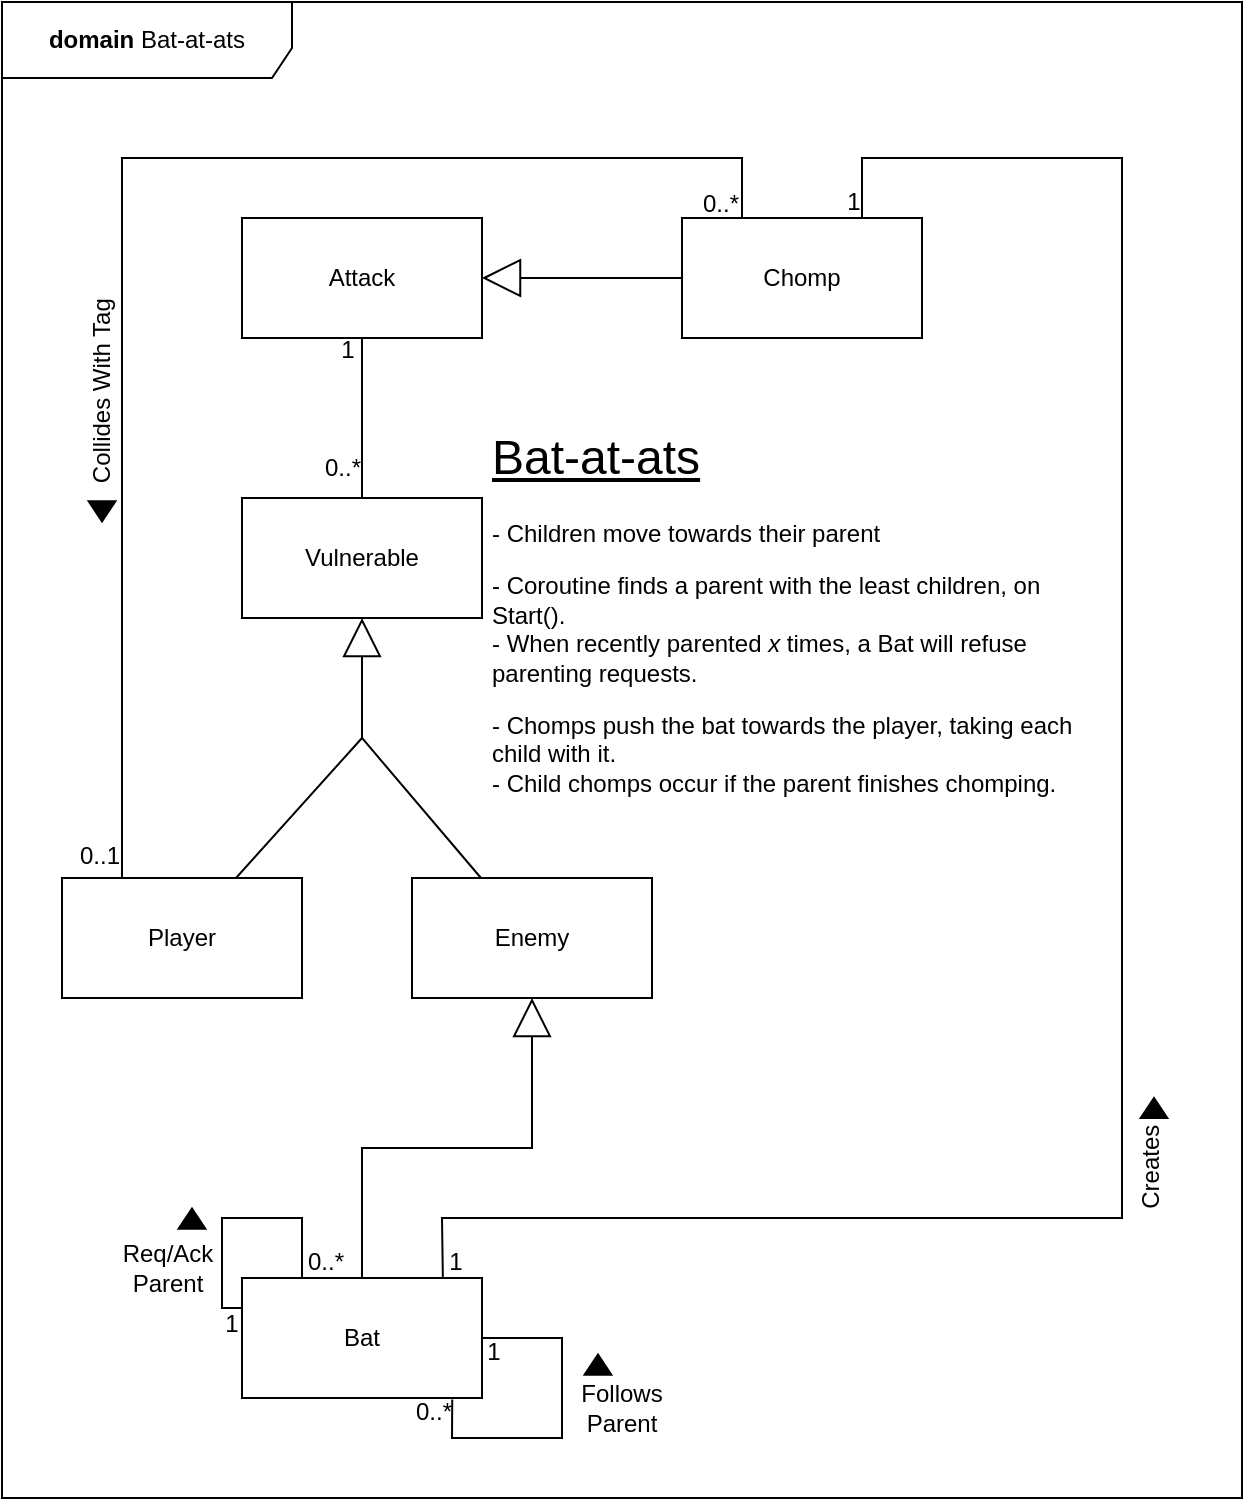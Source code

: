 <mxfile version="20.8.20" type="device"><diagram name="Page-1" id="65YqekguX6aPN9JIOQqe"><mxGraphModel dx="1247" dy="631" grid="1" gridSize="10" guides="1" tooltips="1" connect="1" arrows="1" fold="1" page="1" pageScale="1" pageWidth="850" pageHeight="1100" math="0" shadow="0"><root><mxCell id="0"/><mxCell id="1" parent="0"/><mxCell id="kqyo_q0uM5FEkMVGHPZx-7" style="edgeStyle=none;rounded=0;orthogonalLoop=1;jettySize=auto;html=1;endArrow=none;endFill=0;targetPerimeterSpacing=0;sourcePerimeterSpacing=0;" parent="1" source="kqyo_q0uM5FEkMVGHPZx-3" edge="1"><mxGeometry relative="1" as="geometry"><mxPoint x="340" y="400" as="targetPoint"/><Array as="points"><mxPoint x="340" y="440"/></Array></mxGeometry></mxCell><mxCell id="kqyo_q0uM5FEkMVGHPZx-2" value="Vulnerable" style="rounded=0;whiteSpace=wrap;html=1;" parent="1" vertex="1"><mxGeometry x="280" y="320" width="120" height="60" as="geometry"/></mxCell><mxCell id="kqyo_q0uM5FEkMVGHPZx-18" style="edgeStyle=none;rounded=0;orthogonalLoop=1;jettySize=auto;html=1;exitX=0.25;exitY=0;exitDx=0;exitDy=0;entryX=0.25;entryY=0;entryDx=0;entryDy=0;strokeColor=#000000;endArrow=none;endFill=0;endSize=17;sourcePerimeterSpacing=0;targetPerimeterSpacing=0;" parent="1" source="kqyo_q0uM5FEkMVGHPZx-3" target="tkKJFwz1BG4VXHohfPDl-5" edge="1"><mxGeometry relative="1" as="geometry"><Array as="points"><mxPoint x="220" y="150"/><mxPoint x="530" y="150"/></Array></mxGeometry></mxCell><mxCell id="kqyo_q0uM5FEkMVGHPZx-3" value="Player" style="rounded=0;whiteSpace=wrap;html=1;" parent="1" vertex="1"><mxGeometry x="190" y="510" width="120" height="60" as="geometry"/></mxCell><mxCell id="kqyo_q0uM5FEkMVGHPZx-19" style="edgeStyle=none;rounded=0;orthogonalLoop=1;jettySize=auto;html=1;exitX=0.837;exitY=0.012;exitDx=0;exitDy=0;entryX=0.75;entryY=0;entryDx=0;entryDy=0;strokeColor=#000000;endArrow=none;endFill=0;endSize=17;sourcePerimeterSpacing=0;targetPerimeterSpacing=0;exitPerimeter=0;" parent="1" source="tkKJFwz1BG4VXHohfPDl-1" target="tkKJFwz1BG4VXHohfPDl-5" edge="1"><mxGeometry relative="1" as="geometry"><Array as="points"><mxPoint x="380" y="680"/><mxPoint x="720" y="680"/><mxPoint x="720" y="150"/><mxPoint x="590" y="150"/></Array></mxGeometry></mxCell><mxCell id="kqyo_q0uM5FEkMVGHPZx-4" value="Enemy" style="rounded=0;whiteSpace=wrap;html=1;" parent="1" vertex="1"><mxGeometry x="365" y="510" width="120" height="60" as="geometry"/></mxCell><mxCell id="kqyo_q0uM5FEkMVGHPZx-17" style="edgeStyle=none;rounded=0;orthogonalLoop=1;jettySize=auto;html=1;entryX=0.5;entryY=0;entryDx=0;entryDy=0;strokeColor=#000000;endArrow=none;endFill=0;endSize=17;sourcePerimeterSpacing=0;targetPerimeterSpacing=0;" parent="1" source="kqyo_q0uM5FEkMVGHPZx-11" target="kqyo_q0uM5FEkMVGHPZx-2" edge="1"><mxGeometry relative="1" as="geometry"/></mxCell><mxCell id="kqyo_q0uM5FEkMVGHPZx-11" value="Attack" style="rounded=0;whiteSpace=wrap;html=1;" parent="1" vertex="1"><mxGeometry x="280" y="180" width="120" height="60" as="geometry"/></mxCell><mxCell id="kqyo_q0uM5FEkMVGHPZx-24" value="" style="group" parent="1" vertex="1" connectable="0"><mxGeometry x="720" y="620.005" width="30" height="64.335" as="geometry"/></mxCell><mxCell id="kqyo_q0uM5FEkMVGHPZx-25" value="" style="triangle;whiteSpace=wrap;html=1;fillColor=#000000;rotation=-90;" parent="kqyo_q0uM5FEkMVGHPZx-24" vertex="1"><mxGeometry x="11" y="-1.665" width="10" height="13.33" as="geometry"/></mxCell><mxCell id="kqyo_q0uM5FEkMVGHPZx-26" value="Creates" style="text;html=1;strokeColor=none;fillColor=none;align=center;verticalAlign=middle;whiteSpace=wrap;rounded=0;rotation=-90;" parent="kqyo_q0uM5FEkMVGHPZx-24" vertex="1"><mxGeometry x="-15" y="19.335" width="60" height="30" as="geometry"/></mxCell><mxCell id="kqyo_q0uM5FEkMVGHPZx-27" value="1" style="text;html=1;strokeColor=none;fillColor=none;align=center;verticalAlign=middle;whiteSpace=wrap;rounded=0;" parent="1" vertex="1"><mxGeometry x="303" y="231" width="60" height="30" as="geometry"/></mxCell><mxCell id="kqyo_q0uM5FEkMVGHPZx-28" value="0..*" style="text;html=1;align=center;verticalAlign=middle;resizable=0;points=[];autosize=1;strokeColor=none;fillColor=none;" parent="1" vertex="1"><mxGeometry x="529" y="170" width="40" height="30" as="geometry"/></mxCell><mxCell id="kqyo_q0uM5FEkMVGHPZx-30" value="0..*" style="text;html=1;align=center;verticalAlign=middle;resizable=0;points=[];autosize=1;strokeColor=none;fillColor=none;" parent="1" vertex="1"><mxGeometry x="310" y="290" width="40" height="30" as="geometry"/></mxCell><mxCell id="kqyo_q0uM5FEkMVGHPZx-31" value="0..*" style="text;html=1;align=center;verticalAlign=middle;resizable=0;points=[];autosize=1;strokeColor=none;fillColor=none;" parent="1" vertex="1"><mxGeometry x="499" y="158" width="40" height="30" as="geometry"/></mxCell><mxCell id="kqyo_q0uM5FEkMVGHPZx-32" value="0..1" style="text;html=1;strokeColor=none;fillColor=none;align=center;verticalAlign=middle;whiteSpace=wrap;rounded=0;" parent="1" vertex="1"><mxGeometry x="179" y="484" width="60" height="30" as="geometry"/></mxCell><mxCell id="Kre6oTZ0ue-LzLKy1z9P-1" value="&lt;b&gt;domain &lt;/b&gt;Bat-at-ats" style="shape=umlFrame;whiteSpace=wrap;html=1;pointerEvents=0;fillColor=#FFFFFF;width=145;height=38;movable=0;resizable=0;rotatable=0;deletable=0;editable=0;locked=1;connectable=0;" parent="1" vertex="1"><mxGeometry x="160" y="72" width="620" height="748" as="geometry"/></mxCell><mxCell id="tkKJFwz1BG4VXHohfPDl-2" style="edgeStyle=orthogonalEdgeStyle;rounded=0;orthogonalLoop=1;jettySize=auto;html=1;entryX=0.5;entryY=1;entryDx=0;entryDy=0;endArrow=block;endFill=0;endSize=17;" edge="1" parent="1" source="tkKJFwz1BG4VXHohfPDl-1" target="kqyo_q0uM5FEkMVGHPZx-4"><mxGeometry relative="1" as="geometry"/></mxCell><mxCell id="tkKJFwz1BG4VXHohfPDl-12" style="edgeStyle=none;rounded=0;orthogonalLoop=1;jettySize=auto;html=1;startArrow=none;startFill=0;endArrow=none;endFill=0;startSize=17;endSize=17;entryX=1;entryY=0.5;entryDx=0;entryDy=0;exitX=0.876;exitY=1.012;exitDx=0;exitDy=0;exitPerimeter=0;" edge="1" parent="1" source="tkKJFwz1BG4VXHohfPDl-1" target="tkKJFwz1BG4VXHohfPDl-1"><mxGeometry relative="1" as="geometry"><mxPoint x="340" y="840" as="targetPoint"/><Array as="points"><mxPoint x="385" y="790"/><mxPoint x="440" y="790"/><mxPoint x="440" y="740"/></Array></mxGeometry></mxCell><mxCell id="tkKJFwz1BG4VXHohfPDl-18" style="edgeStyle=none;rounded=0;orthogonalLoop=1;jettySize=auto;html=1;exitX=0.25;exitY=0;exitDx=0;exitDy=0;startArrow=none;startFill=0;endArrow=none;endFill=0;startSize=17;endSize=17;entryX=0;entryY=0.25;entryDx=0;entryDy=0;" edge="1" parent="1" source="tkKJFwz1BG4VXHohfPDl-1" target="tkKJFwz1BG4VXHohfPDl-1"><mxGeometry relative="1" as="geometry"><mxPoint x="240" y="680" as="targetPoint"/><Array as="points"><mxPoint x="310" y="680"/><mxPoint x="270" y="680"/><mxPoint x="270" y="725"/></Array></mxGeometry></mxCell><mxCell id="tkKJFwz1BG4VXHohfPDl-1" value="Bat" style="rounded=0;whiteSpace=wrap;html=1;" vertex="1" parent="1"><mxGeometry x="280" y="710" width="120" height="60" as="geometry"/></mxCell><mxCell id="tkKJFwz1BG4VXHohfPDl-4" value="1" style="text;html=1;strokeColor=none;fillColor=none;align=center;verticalAlign=middle;whiteSpace=wrap;rounded=0;fontStyle=0" vertex="1" parent="1"><mxGeometry x="357" y="687" width="60" height="30" as="geometry"/></mxCell><mxCell id="tkKJFwz1BG4VXHohfPDl-28" style="edgeStyle=none;rounded=0;orthogonalLoop=1;jettySize=auto;html=1;exitX=0;exitY=0.5;exitDx=0;exitDy=0;entryX=1;entryY=0.5;entryDx=0;entryDy=0;startArrow=none;startFill=0;endArrow=block;endFill=0;startSize=17;endSize=17;" edge="1" parent="1" source="tkKJFwz1BG4VXHohfPDl-5" target="kqyo_q0uM5FEkMVGHPZx-11"><mxGeometry relative="1" as="geometry"/></mxCell><mxCell id="tkKJFwz1BG4VXHohfPDl-5" value="Chomp" style="rounded=0;whiteSpace=wrap;html=1;" vertex="1" parent="1"><mxGeometry x="500" y="180" width="120" height="60" as="geometry"/></mxCell><mxCell id="tkKJFwz1BG4VXHohfPDl-13" value="" style="triangle;whiteSpace=wrap;html=1;fillColor=#000000;rotation=-90;" vertex="1" parent="1"><mxGeometry x="453" y="746.67" width="10" height="13.33" as="geometry"/></mxCell><mxCell id="tkKJFwz1BG4VXHohfPDl-14" value="Follows Parent" style="text;html=1;strokeColor=none;fillColor=none;align=center;verticalAlign=middle;whiteSpace=wrap;rounded=0;" vertex="1" parent="1"><mxGeometry x="440" y="760" width="60" height="30" as="geometry"/></mxCell><mxCell id="tkKJFwz1BG4VXHohfPDl-15" value="1" style="text;html=1;strokeColor=none;fillColor=none;align=center;verticalAlign=middle;whiteSpace=wrap;rounded=0;" vertex="1" parent="1"><mxGeometry x="376" y="732" width="60" height="30" as="geometry"/></mxCell><mxCell id="tkKJFwz1BG4VXHohfPDl-16" value="0..*" style="text;html=1;strokeColor=none;fillColor=none;align=center;verticalAlign=middle;whiteSpace=wrap;rounded=0;" vertex="1" parent="1"><mxGeometry x="346" y="762" width="60" height="30" as="geometry"/></mxCell><mxCell id="tkKJFwz1BG4VXHohfPDl-19" value="Req/Ack Parent" style="text;html=1;strokeColor=none;fillColor=none;align=center;verticalAlign=middle;whiteSpace=wrap;rounded=0;" vertex="1" parent="1"><mxGeometry x="213" y="690" width="60" height="30" as="geometry"/></mxCell><mxCell id="tkKJFwz1BG4VXHohfPDl-21" value="" style="triangle;whiteSpace=wrap;html=1;fillColor=#000000;rotation=-90;" vertex="1" parent="1"><mxGeometry x="250" y="673.67" width="10" height="13.33" as="geometry"/></mxCell><mxCell id="tkKJFwz1BG4VXHohfPDl-22" value="1" style="text;html=1;strokeColor=none;fillColor=none;align=center;verticalAlign=middle;whiteSpace=wrap;rounded=0;" vertex="1" parent="1"><mxGeometry x="245" y="718" width="60" height="30" as="geometry"/></mxCell><mxCell id="tkKJFwz1BG4VXHohfPDl-23" value="0..*" style="text;html=1;strokeColor=none;fillColor=none;align=center;verticalAlign=middle;whiteSpace=wrap;rounded=0;" vertex="1" parent="1"><mxGeometry x="292" y="687" width="60" height="30" as="geometry"/></mxCell><mxCell id="tkKJFwz1BG4VXHohfPDl-26" value="" style="group" vertex="1" connectable="0" parent="1"><mxGeometry x="400" y="280" width="320" height="400" as="geometry"/></mxCell><mxCell id="tkKJFwz1BG4VXHohfPDl-17" value="&lt;h1&gt;&lt;u style=&quot;font-weight: normal;&quot;&gt;Bat-at-ats&lt;/u&gt;&lt;/h1&gt;&lt;p&gt;- Children move towards their parent&lt;/p&gt;&lt;p&gt;- Coroutine finds a parent with the least children, on Start().&lt;br&gt;- When recently parented &lt;i&gt;x &lt;/i&gt;times, a Bat will refuse parenting requests.&lt;/p&gt;&lt;p&gt;- Chomps push the bat towards the player, taking each child with it.&lt;br&gt;- Child chomps occur if the parent finishes chomping.&lt;br&gt;&lt;br&gt;&lt;/p&gt;" style="text;html=1;strokeColor=none;fillColor=none;spacing=5;spacingTop=-20;whiteSpace=wrap;overflow=hidden;rounded=0;" vertex="1" parent="tkKJFwz1BG4VXHohfPDl-26"><mxGeometry width="320" height="220" as="geometry"/></mxCell><mxCell id="tkKJFwz1BG4VXHohfPDl-27" value="" style="group" vertex="1" connectable="0" parent="1"><mxGeometry x="195.0" y="209.34" width="30.0" height="122.325" as="geometry"/></mxCell><mxCell id="kqyo_q0uM5FEkMVGHPZx-20" value="" style="triangle;whiteSpace=wrap;html=1;fillColor=#000000;rotation=90;" parent="tkKJFwz1BG4VXHohfPDl-27" vertex="1"><mxGeometry x="10.0" y="110.66" width="10" height="13.33" as="geometry"/></mxCell><mxCell id="kqyo_q0uM5FEkMVGHPZx-22" value="&lt;div&gt;Collides With Tag&lt;/div&gt;" style="text;html=1;strokeColor=none;fillColor=none;align=center;verticalAlign=middle;whiteSpace=wrap;rounded=0;rotation=-90;" parent="tkKJFwz1BG4VXHohfPDl-27" vertex="1"><mxGeometry x="-42.5" y="42.5" width="115" height="30" as="geometry"/></mxCell><mxCell id="kqyo_q0uM5FEkMVGHPZx-8" style="edgeStyle=none;rounded=0;orthogonalLoop=1;jettySize=auto;html=1;entryX=0.5;entryY=1;entryDx=0;entryDy=0;endArrow=block;endFill=0;endSize=17;shadow=0;" parent="1" source="kqyo_q0uM5FEkMVGHPZx-4" target="kqyo_q0uM5FEkMVGHPZx-2" edge="1"><mxGeometry relative="1" as="geometry"><Array as="points"><mxPoint x="340" y="440"/></Array></mxGeometry></mxCell><mxCell id="tkKJFwz1BG4VXHohfPDl-30" value="1" style="text;html=1;strokeColor=none;fillColor=none;align=center;verticalAlign=middle;whiteSpace=wrap;rounded=0;fontStyle=0" vertex="1" parent="1"><mxGeometry x="556" y="157" width="60" height="30" as="geometry"/></mxCell></root></mxGraphModel></diagram></mxfile>
